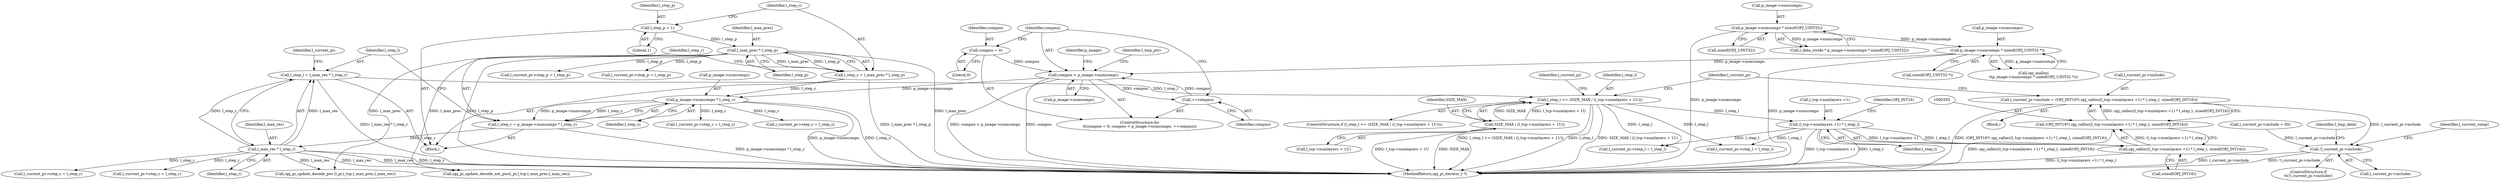 digraph "0_openjpeg_ef01f18dfc6780b776d0674ed3e7415c6ef54d24@pointer" {
"1000350" [label="(Call,l_current_pi->include = (OPJ_INT16*) opj_calloc((l_tcp->numlayers +1) * l_step_l, sizeof(OPJ_INT16)))"];
"1000354" [label="(Call,(OPJ_INT16*) opj_calloc((l_tcp->numlayers +1) * l_step_l, sizeof(OPJ_INT16)))"];
"1000356" [label="(Call,opj_calloc((l_tcp->numlayers +1) * l_step_l, sizeof(OPJ_INT16)))"];
"1000357" [label="(Call,(l_tcp->numlayers +1) * l_step_l)"];
"1000340" [label="(Call,l_step_l <= (SIZE_MAX / (l_tcp->numlayers + 1U)))"];
"1000326" [label="(Call,l_step_l = l_max_res * l_step_r)"];
"1000328" [label="(Call,l_max_res * l_step_r)"];
"1000319" [label="(Call,l_step_r = p_image->numcomps * l_step_c)"];
"1000321" [label="(Call,p_image->numcomps * l_step_c)"];
"1000274" [label="(Call,compno < p_image->numcomps)"];
"1000279" [label="(Call,++compno)"];
"1000271" [label="(Call,compno = 0)"];
"1000237" [label="(Call,p_image->numcomps * sizeof(OPJ_UINT32 *))"];
"1000220" [label="(Call,p_image->numcomps * sizeof(OPJ_UINT32))"];
"1000314" [label="(Call,l_step_c = l_max_prec * l_step_p)"];
"1000316" [label="(Call,l_max_prec * l_step_p)"];
"1000311" [label="(Call,l_step_p = 1)"];
"1000342" [label="(Call,SIZE_MAX / (l_tcp->numlayers + 1U))"];
"1000367" [label="(Call,!l_current_pi->include)"];
"1000284" [label="(Identifier,l_tmp_ptr)"];
"1000342" [label="(Call,SIZE_MAX / (l_tcp->numlayers + 1U))"];
"1000291" [label="(Identifier,p_image)"];
"1000368" [label="(Call,l_current_pi->include)"];
"1000343" [label="(Identifier,SIZE_MAX)"];
"1000573" [label="(Call,l_current_pi->step_c = l_step_c)"];
"1000568" [label="(Call,l_current_pi->step_p = l_step_p)"];
"1000373" [label="(Identifier,l_tmp_data)"];
"1000238" [label="(Call,p_image->numcomps)"];
"1000311" [label="(Call,l_step_p = 1)"];
"1000330" [label="(Identifier,l_step_r)"];
"1000241" [label="(Call,sizeof(OPJ_UINT32 *))"];
"1000332" [label="(Identifier,l_current_pi)"];
"1000340" [label="(Call,l_step_l <= (SIZE_MAX / (l_tcp->numlayers + 1U)))"];
"1000220" [label="(Call,p_image->numcomps * sizeof(OPJ_UINT32))"];
"1000369" [label="(Identifier,l_current_pi)"];
"1000273" [label="(Literal,0)"];
"1000320" [label="(Identifier,l_step_r)"];
"1000276" [label="(Call,p_image->numcomps)"];
"1000416" [label="(Call,l_current_pi->step_p = l_step_p)"];
"1000364" [label="(Call,sizeof(OPJ_INT16))"];
"1000344" [label="(Call,l_tcp->numlayers + 1U)"];
"1000270" [label="(ControlStructure,for\n\t\t(compno = 0; compno < p_image->numcomps; ++compno))"];
"1000224" [label="(Call,sizeof(OPJ_UINT32))"];
"1000352" [label="(Identifier,l_current_pi)"];
"1000351" [label="(Call,l_current_pi->include)"];
"1000349" [label="(Block,)"];
"1000325" [label="(Identifier,l_step_c)"];
"1000327" [label="(Identifier,l_step_l)"];
"1000275" [label="(Identifier,compno)"];
"1000357" [label="(Call,(l_tcp->numlayers +1) * l_step_l)"];
"1000713" [label="(MethodReturn,opj_pi_iterator_t *)"];
"1000326" [label="(Call,l_step_l = l_max_res * l_step_r)"];
"1000322" [label="(Call,p_image->numcomps)"];
"1000706" [label="(Call,opj_pi_update_decode_not_poc(l_pi,l_tcp,l_max_prec,l_max_res))"];
"1000350" [label="(Call,l_current_pi->include = (OPJ_INT16*) opj_calloc((l_tcp->numlayers +1) * l_step_l, sizeof(OPJ_INT16)))"];
"1000583" [label="(Call,l_current_pi->step_l = l_step_l)"];
"1000218" [label="(Call,l_data_stride * p_image->numcomps * sizeof(OPJ_UINT32))"];
"1000271" [label="(Call,compno = 0)"];
"1000328" [label="(Call,l_max_res * l_step_r)"];
"1000280" [label="(Identifier,compno)"];
"1000315" [label="(Identifier,l_step_c)"];
"1000236" [label="(Call,opj_malloc(\n\t\tp_image->numcomps * sizeof(OPJ_UINT32 *)))"];
"1000356" [label="(Call,opj_calloc((l_tcp->numlayers +1) * l_step_l, sizeof(OPJ_INT16)))"];
"1000354" [label="(Call,(OPJ_INT16*) opj_calloc((l_tcp->numlayers +1) * l_step_l, sizeof(OPJ_INT16)))"];
"1000127" [label="(Block,)"];
"1000318" [label="(Identifier,l_step_p)"];
"1000699" [label="(Call,opj_pi_update_decode_poc (l_pi,l_tcp,l_max_prec,l_max_res))"];
"1000279" [label="(Call,++compno)"];
"1000274" [label="(Call,compno < p_image->numcomps)"];
"1000363" [label="(Identifier,l_step_l)"];
"1000314" [label="(Call,l_step_c = l_max_prec * l_step_p)"];
"1000237" [label="(Call,p_image->numcomps * sizeof(OPJ_UINT32 *))"];
"1000272" [label="(Identifier,compno)"];
"1000431" [label="(Call,l_current_pi->step_l = l_step_l)"];
"1000321" [label="(Call,p_image->numcomps * l_step_c)"];
"1000319" [label="(Call,l_step_r = p_image->numcomps * l_step_c)"];
"1000367" [label="(Call,!l_current_pi->include)"];
"1000365" [label="(Identifier,OPJ_INT16)"];
"1000313" [label="(Literal,1)"];
"1000382" [label="(Identifier,l_current_comp)"];
"1000334" [label="(Call,l_current_pi->include = 00)"];
"1000221" [label="(Call,p_image->numcomps)"];
"1000426" [label="(Call,l_current_pi->step_r = l_step_r)"];
"1000366" [label="(ControlStructure,if\n\t\t(!l_current_pi->include))"];
"1000421" [label="(Call,l_current_pi->step_c = l_step_c)"];
"1000316" [label="(Call,l_max_prec * l_step_p)"];
"1000341" [label="(Identifier,l_step_l)"];
"1000312" [label="(Identifier,l_step_p)"];
"1000578" [label="(Call,l_current_pi->step_r = l_step_r)"];
"1000329" [label="(Identifier,l_max_res)"];
"1000317" [label="(Identifier,l_max_prec)"];
"1000339" [label="(ControlStructure,if (l_step_l <= (SIZE_MAX / (l_tcp->numlayers + 1U))))"];
"1000358" [label="(Call,l_tcp->numlayers +1)"];
"1000350" -> "1000349"  [label="AST: "];
"1000350" -> "1000354"  [label="CFG: "];
"1000351" -> "1000350"  [label="AST: "];
"1000354" -> "1000350"  [label="AST: "];
"1000369" -> "1000350"  [label="CFG: "];
"1000350" -> "1000713"  [label="DDG: (OPJ_INT16*) opj_calloc((l_tcp->numlayers +1) * l_step_l, sizeof(OPJ_INT16))"];
"1000354" -> "1000350"  [label="DDG: opj_calloc((l_tcp->numlayers +1) * l_step_l, sizeof(OPJ_INT16))"];
"1000350" -> "1000367"  [label="DDG: l_current_pi->include"];
"1000354" -> "1000356"  [label="CFG: "];
"1000355" -> "1000354"  [label="AST: "];
"1000356" -> "1000354"  [label="AST: "];
"1000354" -> "1000713"  [label="DDG: opj_calloc((l_tcp->numlayers +1) * l_step_l, sizeof(OPJ_INT16))"];
"1000356" -> "1000354"  [label="DDG: (l_tcp->numlayers +1) * l_step_l"];
"1000356" -> "1000364"  [label="CFG: "];
"1000357" -> "1000356"  [label="AST: "];
"1000364" -> "1000356"  [label="AST: "];
"1000356" -> "1000713"  [label="DDG: (l_tcp->numlayers +1) * l_step_l"];
"1000357" -> "1000356"  [label="DDG: l_tcp->numlayers +1"];
"1000357" -> "1000356"  [label="DDG: l_step_l"];
"1000357" -> "1000363"  [label="CFG: "];
"1000358" -> "1000357"  [label="AST: "];
"1000363" -> "1000357"  [label="AST: "];
"1000365" -> "1000357"  [label="CFG: "];
"1000357" -> "1000713"  [label="DDG: l_tcp->numlayers +1"];
"1000357" -> "1000713"  [label="DDG: l_step_l"];
"1000340" -> "1000357"  [label="DDG: l_step_l"];
"1000357" -> "1000431"  [label="DDG: l_step_l"];
"1000357" -> "1000583"  [label="DDG: l_step_l"];
"1000340" -> "1000339"  [label="AST: "];
"1000340" -> "1000342"  [label="CFG: "];
"1000341" -> "1000340"  [label="AST: "];
"1000342" -> "1000340"  [label="AST: "];
"1000352" -> "1000340"  [label="CFG: "];
"1000369" -> "1000340"  [label="CFG: "];
"1000340" -> "1000713"  [label="DDG: SIZE_MAX / (l_tcp->numlayers + 1U)"];
"1000340" -> "1000713"  [label="DDG: l_step_l <= (SIZE_MAX / (l_tcp->numlayers + 1U))"];
"1000340" -> "1000713"  [label="DDG: l_step_l"];
"1000326" -> "1000340"  [label="DDG: l_step_l"];
"1000342" -> "1000340"  [label="DDG: SIZE_MAX"];
"1000342" -> "1000340"  [label="DDG: l_tcp->numlayers + 1U"];
"1000340" -> "1000431"  [label="DDG: l_step_l"];
"1000340" -> "1000583"  [label="DDG: l_step_l"];
"1000326" -> "1000127"  [label="AST: "];
"1000326" -> "1000328"  [label="CFG: "];
"1000327" -> "1000326"  [label="AST: "];
"1000328" -> "1000326"  [label="AST: "];
"1000332" -> "1000326"  [label="CFG: "];
"1000326" -> "1000713"  [label="DDG: l_max_res * l_step_r"];
"1000328" -> "1000326"  [label="DDG: l_max_res"];
"1000328" -> "1000326"  [label="DDG: l_step_r"];
"1000328" -> "1000330"  [label="CFG: "];
"1000329" -> "1000328"  [label="AST: "];
"1000330" -> "1000328"  [label="AST: "];
"1000328" -> "1000713"  [label="DDG: l_max_res"];
"1000328" -> "1000713"  [label="DDG: l_step_r"];
"1000319" -> "1000328"  [label="DDG: l_step_r"];
"1000328" -> "1000426"  [label="DDG: l_step_r"];
"1000328" -> "1000578"  [label="DDG: l_step_r"];
"1000328" -> "1000699"  [label="DDG: l_max_res"];
"1000328" -> "1000706"  [label="DDG: l_max_res"];
"1000319" -> "1000127"  [label="AST: "];
"1000319" -> "1000321"  [label="CFG: "];
"1000320" -> "1000319"  [label="AST: "];
"1000321" -> "1000319"  [label="AST: "];
"1000327" -> "1000319"  [label="CFG: "];
"1000319" -> "1000713"  [label="DDG: p_image->numcomps * l_step_c"];
"1000321" -> "1000319"  [label="DDG: p_image->numcomps"];
"1000321" -> "1000319"  [label="DDG: l_step_c"];
"1000321" -> "1000325"  [label="CFG: "];
"1000322" -> "1000321"  [label="AST: "];
"1000325" -> "1000321"  [label="AST: "];
"1000321" -> "1000713"  [label="DDG: p_image->numcomps"];
"1000321" -> "1000713"  [label="DDG: l_step_c"];
"1000274" -> "1000321"  [label="DDG: p_image->numcomps"];
"1000314" -> "1000321"  [label="DDG: l_step_c"];
"1000321" -> "1000421"  [label="DDG: l_step_c"];
"1000321" -> "1000573"  [label="DDG: l_step_c"];
"1000274" -> "1000270"  [label="AST: "];
"1000274" -> "1000276"  [label="CFG: "];
"1000275" -> "1000274"  [label="AST: "];
"1000276" -> "1000274"  [label="AST: "];
"1000284" -> "1000274"  [label="CFG: "];
"1000291" -> "1000274"  [label="CFG: "];
"1000274" -> "1000713"  [label="DDG: compno"];
"1000274" -> "1000713"  [label="DDG: compno < p_image->numcomps"];
"1000279" -> "1000274"  [label="DDG: compno"];
"1000271" -> "1000274"  [label="DDG: compno"];
"1000237" -> "1000274"  [label="DDG: p_image->numcomps"];
"1000274" -> "1000279"  [label="DDG: compno"];
"1000279" -> "1000270"  [label="AST: "];
"1000279" -> "1000280"  [label="CFG: "];
"1000280" -> "1000279"  [label="AST: "];
"1000275" -> "1000279"  [label="CFG: "];
"1000271" -> "1000270"  [label="AST: "];
"1000271" -> "1000273"  [label="CFG: "];
"1000272" -> "1000271"  [label="AST: "];
"1000273" -> "1000271"  [label="AST: "];
"1000275" -> "1000271"  [label="CFG: "];
"1000237" -> "1000236"  [label="AST: "];
"1000237" -> "1000241"  [label="CFG: "];
"1000238" -> "1000237"  [label="AST: "];
"1000241" -> "1000237"  [label="AST: "];
"1000236" -> "1000237"  [label="CFG: "];
"1000237" -> "1000713"  [label="DDG: p_image->numcomps"];
"1000237" -> "1000236"  [label="DDG: p_image->numcomps"];
"1000220" -> "1000237"  [label="DDG: p_image->numcomps"];
"1000220" -> "1000218"  [label="AST: "];
"1000220" -> "1000224"  [label="CFG: "];
"1000221" -> "1000220"  [label="AST: "];
"1000224" -> "1000220"  [label="AST: "];
"1000218" -> "1000220"  [label="CFG: "];
"1000220" -> "1000713"  [label="DDG: p_image->numcomps"];
"1000220" -> "1000218"  [label="DDG: p_image->numcomps"];
"1000314" -> "1000127"  [label="AST: "];
"1000314" -> "1000316"  [label="CFG: "];
"1000315" -> "1000314"  [label="AST: "];
"1000316" -> "1000314"  [label="AST: "];
"1000320" -> "1000314"  [label="CFG: "];
"1000314" -> "1000713"  [label="DDG: l_max_prec * l_step_p"];
"1000316" -> "1000314"  [label="DDG: l_max_prec"];
"1000316" -> "1000314"  [label="DDG: l_step_p"];
"1000316" -> "1000318"  [label="CFG: "];
"1000317" -> "1000316"  [label="AST: "];
"1000318" -> "1000316"  [label="AST: "];
"1000316" -> "1000713"  [label="DDG: l_step_p"];
"1000316" -> "1000713"  [label="DDG: l_max_prec"];
"1000311" -> "1000316"  [label="DDG: l_step_p"];
"1000316" -> "1000416"  [label="DDG: l_step_p"];
"1000316" -> "1000568"  [label="DDG: l_step_p"];
"1000316" -> "1000699"  [label="DDG: l_max_prec"];
"1000316" -> "1000706"  [label="DDG: l_max_prec"];
"1000311" -> "1000127"  [label="AST: "];
"1000311" -> "1000313"  [label="CFG: "];
"1000312" -> "1000311"  [label="AST: "];
"1000313" -> "1000311"  [label="AST: "];
"1000315" -> "1000311"  [label="CFG: "];
"1000342" -> "1000344"  [label="CFG: "];
"1000343" -> "1000342"  [label="AST: "];
"1000344" -> "1000342"  [label="AST: "];
"1000342" -> "1000713"  [label="DDG: l_tcp->numlayers + 1U"];
"1000342" -> "1000713"  [label="DDG: SIZE_MAX"];
"1000367" -> "1000366"  [label="AST: "];
"1000367" -> "1000368"  [label="CFG: "];
"1000368" -> "1000367"  [label="AST: "];
"1000373" -> "1000367"  [label="CFG: "];
"1000382" -> "1000367"  [label="CFG: "];
"1000367" -> "1000713"  [label="DDG: l_current_pi->include"];
"1000367" -> "1000713"  [label="DDG: !l_current_pi->include"];
"1000334" -> "1000367"  [label="DDG: l_current_pi->include"];
}
